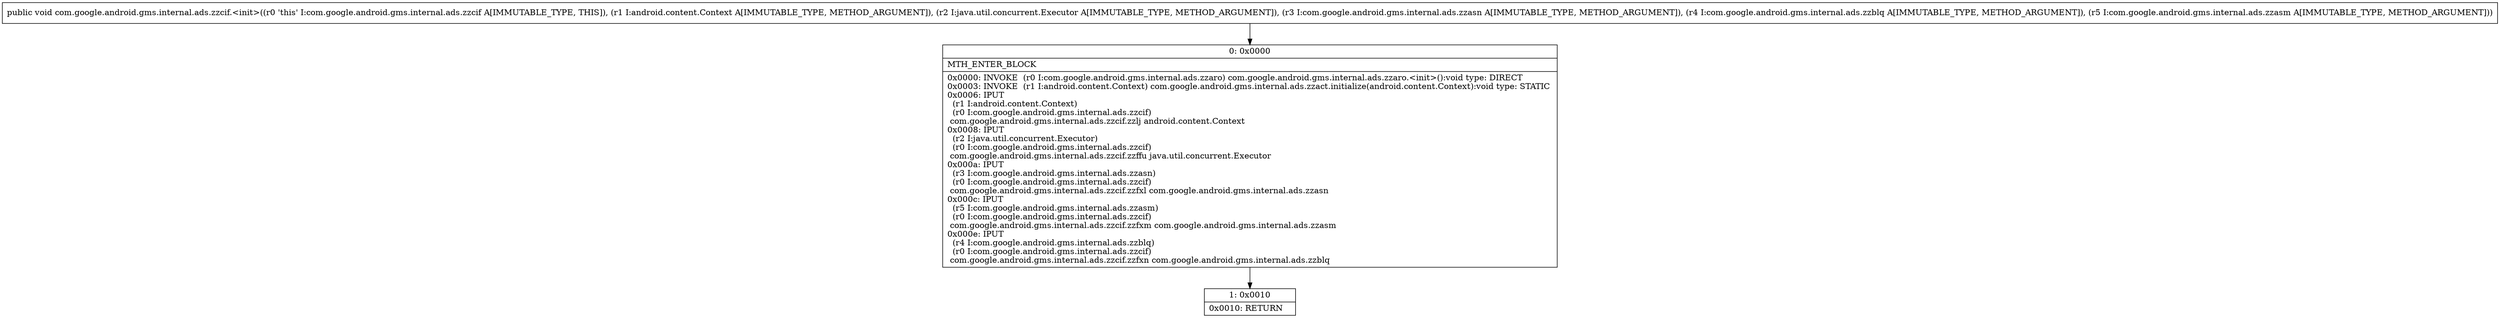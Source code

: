 digraph "CFG forcom.google.android.gms.internal.ads.zzcif.\<init\>(Landroid\/content\/Context;Ljava\/util\/concurrent\/Executor;Lcom\/google\/android\/gms\/internal\/ads\/zzasn;Lcom\/google\/android\/gms\/internal\/ads\/zzblq;Lcom\/google\/android\/gms\/internal\/ads\/zzasm;)V" {
Node_0 [shape=record,label="{0\:\ 0x0000|MTH_ENTER_BLOCK\l|0x0000: INVOKE  (r0 I:com.google.android.gms.internal.ads.zzaro) com.google.android.gms.internal.ads.zzaro.\<init\>():void type: DIRECT \l0x0003: INVOKE  (r1 I:android.content.Context) com.google.android.gms.internal.ads.zzact.initialize(android.content.Context):void type: STATIC \l0x0006: IPUT  \l  (r1 I:android.content.Context)\l  (r0 I:com.google.android.gms.internal.ads.zzcif)\l com.google.android.gms.internal.ads.zzcif.zzlj android.content.Context \l0x0008: IPUT  \l  (r2 I:java.util.concurrent.Executor)\l  (r0 I:com.google.android.gms.internal.ads.zzcif)\l com.google.android.gms.internal.ads.zzcif.zzffu java.util.concurrent.Executor \l0x000a: IPUT  \l  (r3 I:com.google.android.gms.internal.ads.zzasn)\l  (r0 I:com.google.android.gms.internal.ads.zzcif)\l com.google.android.gms.internal.ads.zzcif.zzfxl com.google.android.gms.internal.ads.zzasn \l0x000c: IPUT  \l  (r5 I:com.google.android.gms.internal.ads.zzasm)\l  (r0 I:com.google.android.gms.internal.ads.zzcif)\l com.google.android.gms.internal.ads.zzcif.zzfxm com.google.android.gms.internal.ads.zzasm \l0x000e: IPUT  \l  (r4 I:com.google.android.gms.internal.ads.zzblq)\l  (r0 I:com.google.android.gms.internal.ads.zzcif)\l com.google.android.gms.internal.ads.zzcif.zzfxn com.google.android.gms.internal.ads.zzblq \l}"];
Node_1 [shape=record,label="{1\:\ 0x0010|0x0010: RETURN   \l}"];
MethodNode[shape=record,label="{public void com.google.android.gms.internal.ads.zzcif.\<init\>((r0 'this' I:com.google.android.gms.internal.ads.zzcif A[IMMUTABLE_TYPE, THIS]), (r1 I:android.content.Context A[IMMUTABLE_TYPE, METHOD_ARGUMENT]), (r2 I:java.util.concurrent.Executor A[IMMUTABLE_TYPE, METHOD_ARGUMENT]), (r3 I:com.google.android.gms.internal.ads.zzasn A[IMMUTABLE_TYPE, METHOD_ARGUMENT]), (r4 I:com.google.android.gms.internal.ads.zzblq A[IMMUTABLE_TYPE, METHOD_ARGUMENT]), (r5 I:com.google.android.gms.internal.ads.zzasm A[IMMUTABLE_TYPE, METHOD_ARGUMENT])) }"];
MethodNode -> Node_0;
Node_0 -> Node_1;
}

